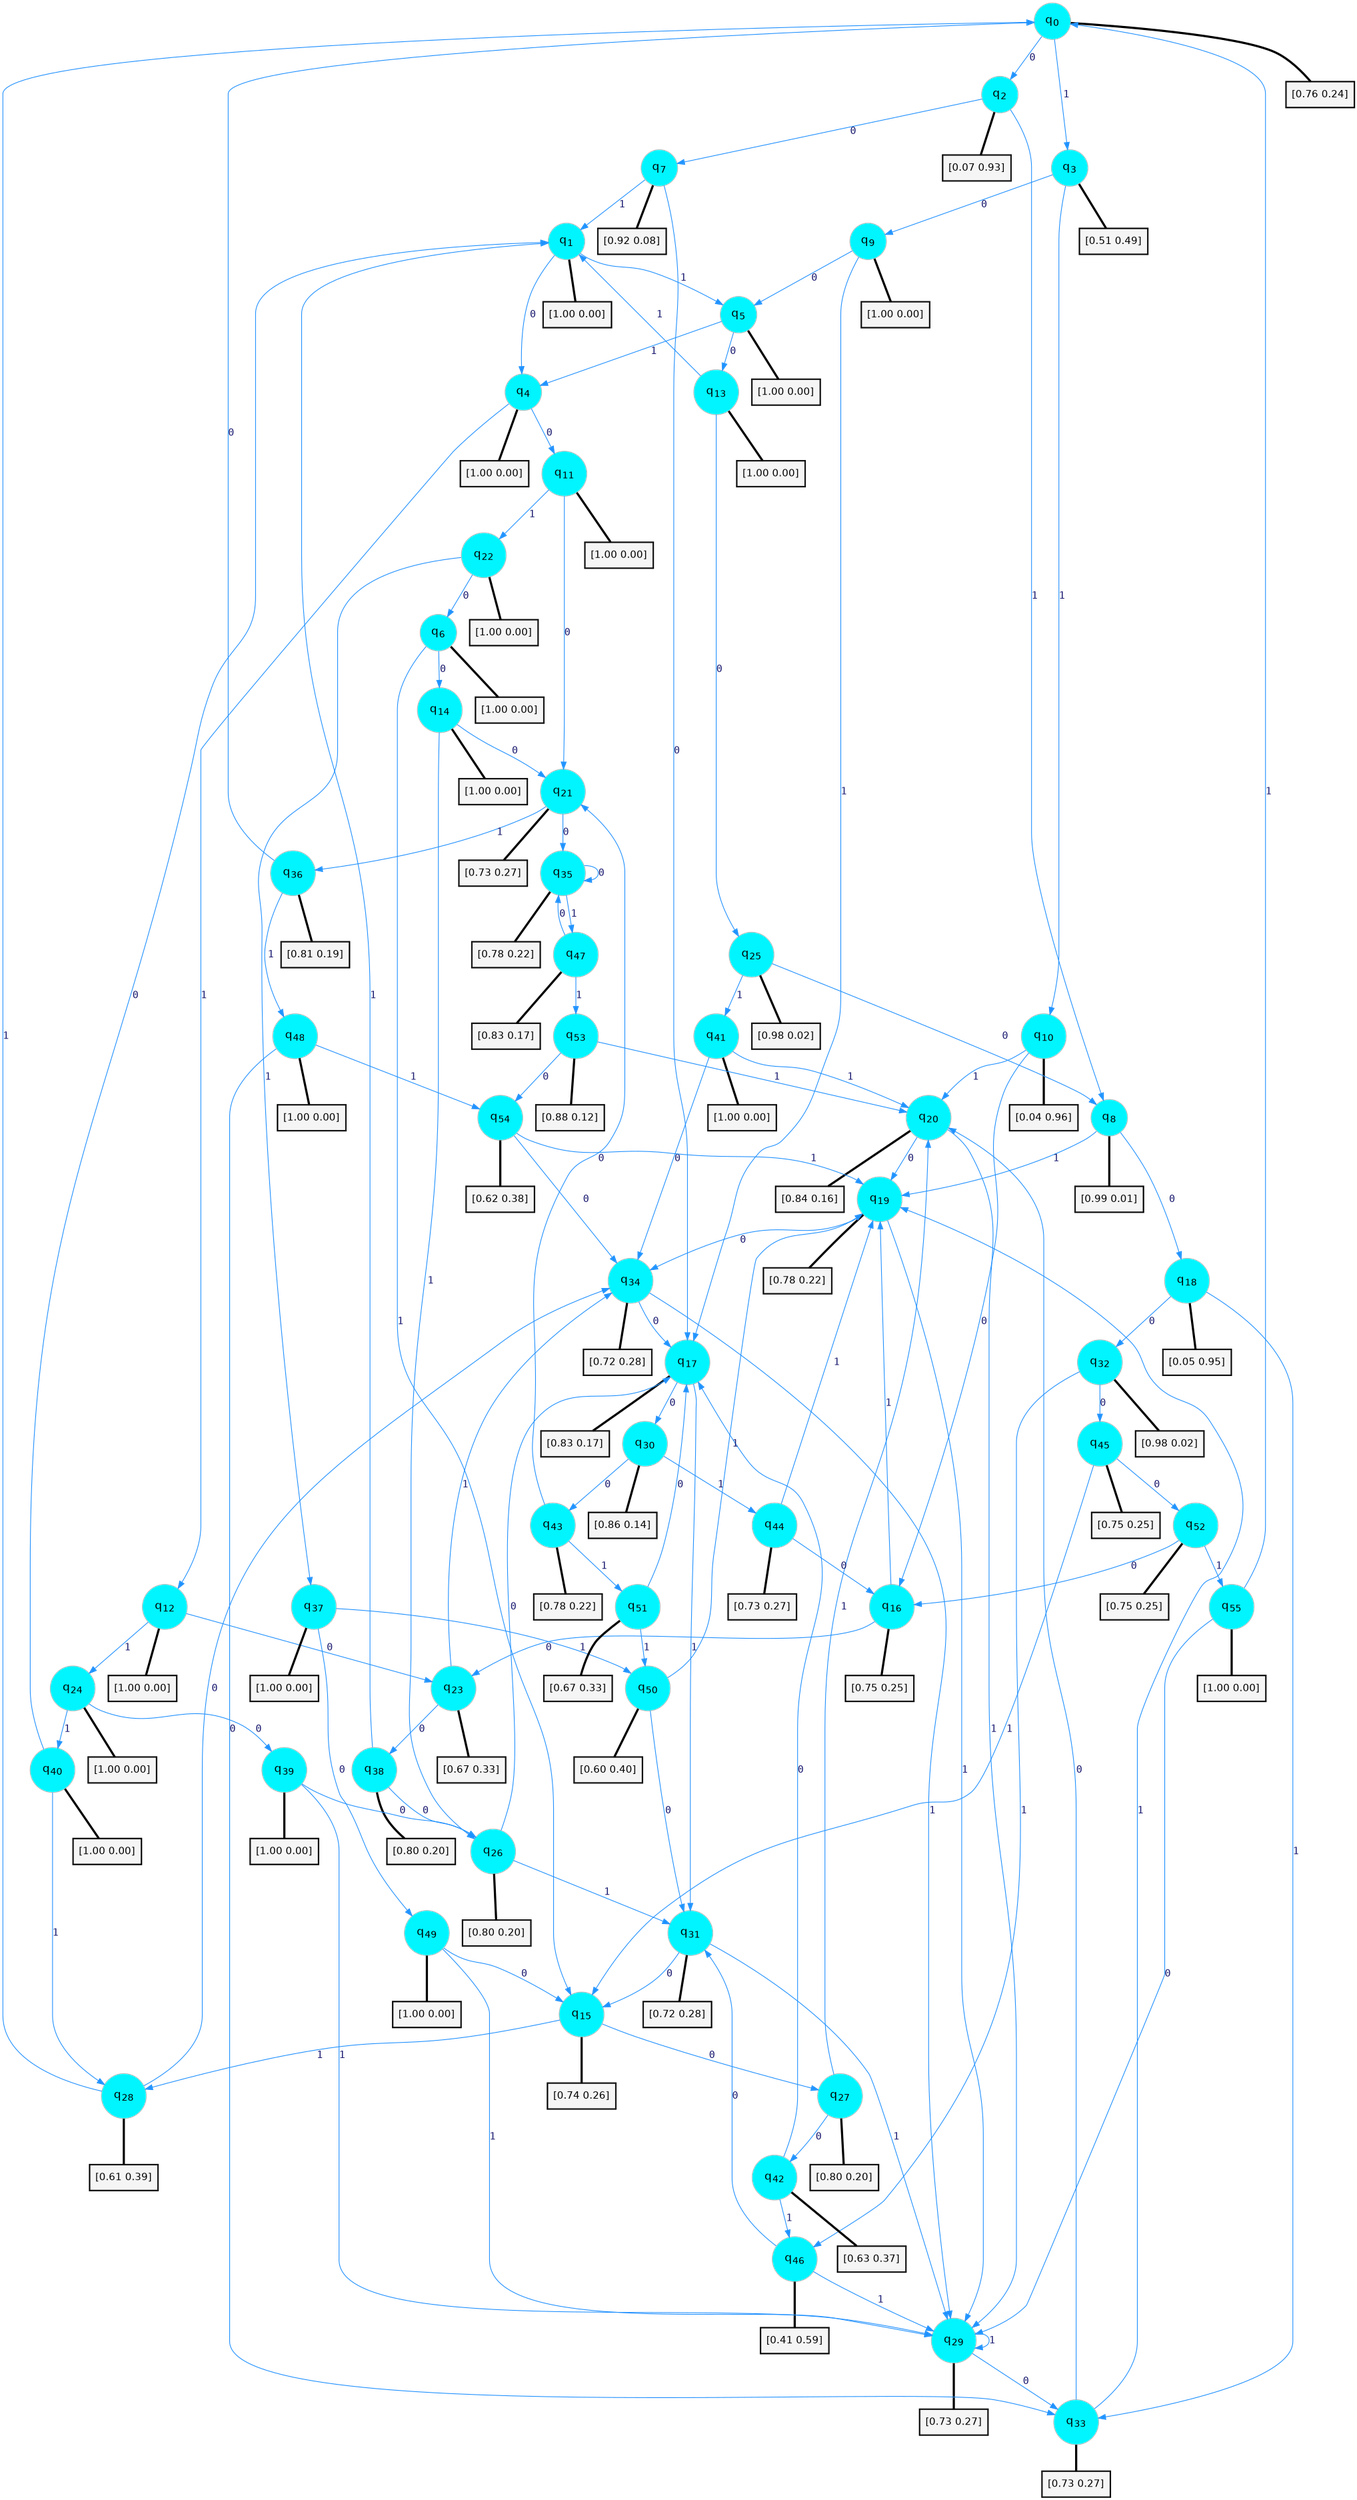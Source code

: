 digraph G {
graph [
bgcolor=transparent, dpi=300, rankdir=TD, size="40,25"];
node [
color=gray, fillcolor=turquoise1, fontcolor=black, fontname=Helvetica, fontsize=16, fontweight=bold, shape=circle, style=filled];
edge [
arrowsize=1, color=dodgerblue1, fontcolor=midnightblue, fontname=courier, fontweight=bold, penwidth=1, style=solid, weight=20];
0[label=<q<SUB>0</SUB>>];
1[label=<q<SUB>1</SUB>>];
2[label=<q<SUB>2</SUB>>];
3[label=<q<SUB>3</SUB>>];
4[label=<q<SUB>4</SUB>>];
5[label=<q<SUB>5</SUB>>];
6[label=<q<SUB>6</SUB>>];
7[label=<q<SUB>7</SUB>>];
8[label=<q<SUB>8</SUB>>];
9[label=<q<SUB>9</SUB>>];
10[label=<q<SUB>10</SUB>>];
11[label=<q<SUB>11</SUB>>];
12[label=<q<SUB>12</SUB>>];
13[label=<q<SUB>13</SUB>>];
14[label=<q<SUB>14</SUB>>];
15[label=<q<SUB>15</SUB>>];
16[label=<q<SUB>16</SUB>>];
17[label=<q<SUB>17</SUB>>];
18[label=<q<SUB>18</SUB>>];
19[label=<q<SUB>19</SUB>>];
20[label=<q<SUB>20</SUB>>];
21[label=<q<SUB>21</SUB>>];
22[label=<q<SUB>22</SUB>>];
23[label=<q<SUB>23</SUB>>];
24[label=<q<SUB>24</SUB>>];
25[label=<q<SUB>25</SUB>>];
26[label=<q<SUB>26</SUB>>];
27[label=<q<SUB>27</SUB>>];
28[label=<q<SUB>28</SUB>>];
29[label=<q<SUB>29</SUB>>];
30[label=<q<SUB>30</SUB>>];
31[label=<q<SUB>31</SUB>>];
32[label=<q<SUB>32</SUB>>];
33[label=<q<SUB>33</SUB>>];
34[label=<q<SUB>34</SUB>>];
35[label=<q<SUB>35</SUB>>];
36[label=<q<SUB>36</SUB>>];
37[label=<q<SUB>37</SUB>>];
38[label=<q<SUB>38</SUB>>];
39[label=<q<SUB>39</SUB>>];
40[label=<q<SUB>40</SUB>>];
41[label=<q<SUB>41</SUB>>];
42[label=<q<SUB>42</SUB>>];
43[label=<q<SUB>43</SUB>>];
44[label=<q<SUB>44</SUB>>];
45[label=<q<SUB>45</SUB>>];
46[label=<q<SUB>46</SUB>>];
47[label=<q<SUB>47</SUB>>];
48[label=<q<SUB>48</SUB>>];
49[label=<q<SUB>49</SUB>>];
50[label=<q<SUB>50</SUB>>];
51[label=<q<SUB>51</SUB>>];
52[label=<q<SUB>52</SUB>>];
53[label=<q<SUB>53</SUB>>];
54[label=<q<SUB>54</SUB>>];
55[label=<q<SUB>55</SUB>>];
56[label="[0.76 0.24]", shape=box,fontcolor=black, fontname=Helvetica, fontsize=14, penwidth=2, fillcolor=whitesmoke,color=black];
57[label="[1.00 0.00]", shape=box,fontcolor=black, fontname=Helvetica, fontsize=14, penwidth=2, fillcolor=whitesmoke,color=black];
58[label="[0.07 0.93]", shape=box,fontcolor=black, fontname=Helvetica, fontsize=14, penwidth=2, fillcolor=whitesmoke,color=black];
59[label="[0.51 0.49]", shape=box,fontcolor=black, fontname=Helvetica, fontsize=14, penwidth=2, fillcolor=whitesmoke,color=black];
60[label="[1.00 0.00]", shape=box,fontcolor=black, fontname=Helvetica, fontsize=14, penwidth=2, fillcolor=whitesmoke,color=black];
61[label="[1.00 0.00]", shape=box,fontcolor=black, fontname=Helvetica, fontsize=14, penwidth=2, fillcolor=whitesmoke,color=black];
62[label="[1.00 0.00]", shape=box,fontcolor=black, fontname=Helvetica, fontsize=14, penwidth=2, fillcolor=whitesmoke,color=black];
63[label="[0.92 0.08]", shape=box,fontcolor=black, fontname=Helvetica, fontsize=14, penwidth=2, fillcolor=whitesmoke,color=black];
64[label="[0.99 0.01]", shape=box,fontcolor=black, fontname=Helvetica, fontsize=14, penwidth=2, fillcolor=whitesmoke,color=black];
65[label="[1.00 0.00]", shape=box,fontcolor=black, fontname=Helvetica, fontsize=14, penwidth=2, fillcolor=whitesmoke,color=black];
66[label="[0.04 0.96]", shape=box,fontcolor=black, fontname=Helvetica, fontsize=14, penwidth=2, fillcolor=whitesmoke,color=black];
67[label="[1.00 0.00]", shape=box,fontcolor=black, fontname=Helvetica, fontsize=14, penwidth=2, fillcolor=whitesmoke,color=black];
68[label="[1.00 0.00]", shape=box,fontcolor=black, fontname=Helvetica, fontsize=14, penwidth=2, fillcolor=whitesmoke,color=black];
69[label="[1.00 0.00]", shape=box,fontcolor=black, fontname=Helvetica, fontsize=14, penwidth=2, fillcolor=whitesmoke,color=black];
70[label="[1.00 0.00]", shape=box,fontcolor=black, fontname=Helvetica, fontsize=14, penwidth=2, fillcolor=whitesmoke,color=black];
71[label="[0.74 0.26]", shape=box,fontcolor=black, fontname=Helvetica, fontsize=14, penwidth=2, fillcolor=whitesmoke,color=black];
72[label="[0.75 0.25]", shape=box,fontcolor=black, fontname=Helvetica, fontsize=14, penwidth=2, fillcolor=whitesmoke,color=black];
73[label="[0.83 0.17]", shape=box,fontcolor=black, fontname=Helvetica, fontsize=14, penwidth=2, fillcolor=whitesmoke,color=black];
74[label="[0.05 0.95]", shape=box,fontcolor=black, fontname=Helvetica, fontsize=14, penwidth=2, fillcolor=whitesmoke,color=black];
75[label="[0.78 0.22]", shape=box,fontcolor=black, fontname=Helvetica, fontsize=14, penwidth=2, fillcolor=whitesmoke,color=black];
76[label="[0.84 0.16]", shape=box,fontcolor=black, fontname=Helvetica, fontsize=14, penwidth=2, fillcolor=whitesmoke,color=black];
77[label="[0.73 0.27]", shape=box,fontcolor=black, fontname=Helvetica, fontsize=14, penwidth=2, fillcolor=whitesmoke,color=black];
78[label="[1.00 0.00]", shape=box,fontcolor=black, fontname=Helvetica, fontsize=14, penwidth=2, fillcolor=whitesmoke,color=black];
79[label="[0.67 0.33]", shape=box,fontcolor=black, fontname=Helvetica, fontsize=14, penwidth=2, fillcolor=whitesmoke,color=black];
80[label="[1.00 0.00]", shape=box,fontcolor=black, fontname=Helvetica, fontsize=14, penwidth=2, fillcolor=whitesmoke,color=black];
81[label="[0.98 0.02]", shape=box,fontcolor=black, fontname=Helvetica, fontsize=14, penwidth=2, fillcolor=whitesmoke,color=black];
82[label="[0.80 0.20]", shape=box,fontcolor=black, fontname=Helvetica, fontsize=14, penwidth=2, fillcolor=whitesmoke,color=black];
83[label="[0.80 0.20]", shape=box,fontcolor=black, fontname=Helvetica, fontsize=14, penwidth=2, fillcolor=whitesmoke,color=black];
84[label="[0.61 0.39]", shape=box,fontcolor=black, fontname=Helvetica, fontsize=14, penwidth=2, fillcolor=whitesmoke,color=black];
85[label="[0.73 0.27]", shape=box,fontcolor=black, fontname=Helvetica, fontsize=14, penwidth=2, fillcolor=whitesmoke,color=black];
86[label="[0.86 0.14]", shape=box,fontcolor=black, fontname=Helvetica, fontsize=14, penwidth=2, fillcolor=whitesmoke,color=black];
87[label="[0.72 0.28]", shape=box,fontcolor=black, fontname=Helvetica, fontsize=14, penwidth=2, fillcolor=whitesmoke,color=black];
88[label="[0.98 0.02]", shape=box,fontcolor=black, fontname=Helvetica, fontsize=14, penwidth=2, fillcolor=whitesmoke,color=black];
89[label="[0.73 0.27]", shape=box,fontcolor=black, fontname=Helvetica, fontsize=14, penwidth=2, fillcolor=whitesmoke,color=black];
90[label="[0.72 0.28]", shape=box,fontcolor=black, fontname=Helvetica, fontsize=14, penwidth=2, fillcolor=whitesmoke,color=black];
91[label="[0.78 0.22]", shape=box,fontcolor=black, fontname=Helvetica, fontsize=14, penwidth=2, fillcolor=whitesmoke,color=black];
92[label="[0.81 0.19]", shape=box,fontcolor=black, fontname=Helvetica, fontsize=14, penwidth=2, fillcolor=whitesmoke,color=black];
93[label="[1.00 0.00]", shape=box,fontcolor=black, fontname=Helvetica, fontsize=14, penwidth=2, fillcolor=whitesmoke,color=black];
94[label="[0.80 0.20]", shape=box,fontcolor=black, fontname=Helvetica, fontsize=14, penwidth=2, fillcolor=whitesmoke,color=black];
95[label="[1.00 0.00]", shape=box,fontcolor=black, fontname=Helvetica, fontsize=14, penwidth=2, fillcolor=whitesmoke,color=black];
96[label="[1.00 0.00]", shape=box,fontcolor=black, fontname=Helvetica, fontsize=14, penwidth=2, fillcolor=whitesmoke,color=black];
97[label="[1.00 0.00]", shape=box,fontcolor=black, fontname=Helvetica, fontsize=14, penwidth=2, fillcolor=whitesmoke,color=black];
98[label="[0.63 0.37]", shape=box,fontcolor=black, fontname=Helvetica, fontsize=14, penwidth=2, fillcolor=whitesmoke,color=black];
99[label="[0.78 0.22]", shape=box,fontcolor=black, fontname=Helvetica, fontsize=14, penwidth=2, fillcolor=whitesmoke,color=black];
100[label="[0.73 0.27]", shape=box,fontcolor=black, fontname=Helvetica, fontsize=14, penwidth=2, fillcolor=whitesmoke,color=black];
101[label="[0.75 0.25]", shape=box,fontcolor=black, fontname=Helvetica, fontsize=14, penwidth=2, fillcolor=whitesmoke,color=black];
102[label="[0.41 0.59]", shape=box,fontcolor=black, fontname=Helvetica, fontsize=14, penwidth=2, fillcolor=whitesmoke,color=black];
103[label="[0.83 0.17]", shape=box,fontcolor=black, fontname=Helvetica, fontsize=14, penwidth=2, fillcolor=whitesmoke,color=black];
104[label="[1.00 0.00]", shape=box,fontcolor=black, fontname=Helvetica, fontsize=14, penwidth=2, fillcolor=whitesmoke,color=black];
105[label="[1.00 0.00]", shape=box,fontcolor=black, fontname=Helvetica, fontsize=14, penwidth=2, fillcolor=whitesmoke,color=black];
106[label="[0.60 0.40]", shape=box,fontcolor=black, fontname=Helvetica, fontsize=14, penwidth=2, fillcolor=whitesmoke,color=black];
107[label="[0.67 0.33]", shape=box,fontcolor=black, fontname=Helvetica, fontsize=14, penwidth=2, fillcolor=whitesmoke,color=black];
108[label="[0.75 0.25]", shape=box,fontcolor=black, fontname=Helvetica, fontsize=14, penwidth=2, fillcolor=whitesmoke,color=black];
109[label="[0.88 0.12]", shape=box,fontcolor=black, fontname=Helvetica, fontsize=14, penwidth=2, fillcolor=whitesmoke,color=black];
110[label="[0.62 0.38]", shape=box,fontcolor=black, fontname=Helvetica, fontsize=14, penwidth=2, fillcolor=whitesmoke,color=black];
111[label="[1.00 0.00]", shape=box,fontcolor=black, fontname=Helvetica, fontsize=14, penwidth=2, fillcolor=whitesmoke,color=black];
0->2 [label=0];
0->3 [label=1];
0->56 [arrowhead=none, penwidth=3,color=black];
1->4 [label=0];
1->5 [label=1];
1->57 [arrowhead=none, penwidth=3,color=black];
2->7 [label=0];
2->8 [label=1];
2->58 [arrowhead=none, penwidth=3,color=black];
3->9 [label=0];
3->10 [label=1];
3->59 [arrowhead=none, penwidth=3,color=black];
4->11 [label=0];
4->12 [label=1];
4->60 [arrowhead=none, penwidth=3,color=black];
5->13 [label=0];
5->4 [label=1];
5->61 [arrowhead=none, penwidth=3,color=black];
6->14 [label=0];
6->15 [label=1];
6->62 [arrowhead=none, penwidth=3,color=black];
7->17 [label=0];
7->1 [label=1];
7->63 [arrowhead=none, penwidth=3,color=black];
8->18 [label=0];
8->19 [label=1];
8->64 [arrowhead=none, penwidth=3,color=black];
9->5 [label=0];
9->17 [label=1];
9->65 [arrowhead=none, penwidth=3,color=black];
10->16 [label=0];
10->20 [label=1];
10->66 [arrowhead=none, penwidth=3,color=black];
11->21 [label=0];
11->22 [label=1];
11->67 [arrowhead=none, penwidth=3,color=black];
12->23 [label=0];
12->24 [label=1];
12->68 [arrowhead=none, penwidth=3,color=black];
13->25 [label=0];
13->1 [label=1];
13->69 [arrowhead=none, penwidth=3,color=black];
14->21 [label=0];
14->26 [label=1];
14->70 [arrowhead=none, penwidth=3,color=black];
15->27 [label=0];
15->28 [label=1];
15->71 [arrowhead=none, penwidth=3,color=black];
16->23 [label=0];
16->19 [label=1];
16->72 [arrowhead=none, penwidth=3,color=black];
17->30 [label=0];
17->31 [label=1];
17->73 [arrowhead=none, penwidth=3,color=black];
18->32 [label=0];
18->33 [label=1];
18->74 [arrowhead=none, penwidth=3,color=black];
19->34 [label=0];
19->29 [label=1];
19->75 [arrowhead=none, penwidth=3,color=black];
20->19 [label=0];
20->29 [label=1];
20->76 [arrowhead=none, penwidth=3,color=black];
21->35 [label=0];
21->36 [label=1];
21->77 [arrowhead=none, penwidth=3,color=black];
22->6 [label=0];
22->37 [label=1];
22->78 [arrowhead=none, penwidth=3,color=black];
23->38 [label=0];
23->34 [label=1];
23->79 [arrowhead=none, penwidth=3,color=black];
24->39 [label=0];
24->40 [label=1];
24->80 [arrowhead=none, penwidth=3,color=black];
25->8 [label=0];
25->41 [label=1];
25->81 [arrowhead=none, penwidth=3,color=black];
26->17 [label=0];
26->31 [label=1];
26->82 [arrowhead=none, penwidth=3,color=black];
27->42 [label=0];
27->20 [label=1];
27->83 [arrowhead=none, penwidth=3,color=black];
28->34 [label=0];
28->0 [label=1];
28->84 [arrowhead=none, penwidth=3,color=black];
29->33 [label=0];
29->29 [label=1];
29->85 [arrowhead=none, penwidth=3,color=black];
30->43 [label=0];
30->44 [label=1];
30->86 [arrowhead=none, penwidth=3,color=black];
31->15 [label=0];
31->29 [label=1];
31->87 [arrowhead=none, penwidth=3,color=black];
32->45 [label=0];
32->46 [label=1];
32->88 [arrowhead=none, penwidth=3,color=black];
33->20 [label=0];
33->19 [label=1];
33->89 [arrowhead=none, penwidth=3,color=black];
34->17 [label=0];
34->29 [label=1];
34->90 [arrowhead=none, penwidth=3,color=black];
35->35 [label=0];
35->47 [label=1];
35->91 [arrowhead=none, penwidth=3,color=black];
36->0 [label=0];
36->48 [label=1];
36->92 [arrowhead=none, penwidth=3,color=black];
37->49 [label=0];
37->50 [label=1];
37->93 [arrowhead=none, penwidth=3,color=black];
38->26 [label=0];
38->1 [label=1];
38->94 [arrowhead=none, penwidth=3,color=black];
39->26 [label=0];
39->29 [label=1];
39->95 [arrowhead=none, penwidth=3,color=black];
40->1 [label=0];
40->28 [label=1];
40->96 [arrowhead=none, penwidth=3,color=black];
41->34 [label=0];
41->20 [label=1];
41->97 [arrowhead=none, penwidth=3,color=black];
42->17 [label=0];
42->46 [label=1];
42->98 [arrowhead=none, penwidth=3,color=black];
43->21 [label=0];
43->51 [label=1];
43->99 [arrowhead=none, penwidth=3,color=black];
44->16 [label=0];
44->19 [label=1];
44->100 [arrowhead=none, penwidth=3,color=black];
45->52 [label=0];
45->15 [label=1];
45->101 [arrowhead=none, penwidth=3,color=black];
46->31 [label=0];
46->29 [label=1];
46->102 [arrowhead=none, penwidth=3,color=black];
47->35 [label=0];
47->53 [label=1];
47->103 [arrowhead=none, penwidth=3,color=black];
48->33 [label=0];
48->54 [label=1];
48->104 [arrowhead=none, penwidth=3,color=black];
49->15 [label=0];
49->29 [label=1];
49->105 [arrowhead=none, penwidth=3,color=black];
50->31 [label=0];
50->19 [label=1];
50->106 [arrowhead=none, penwidth=3,color=black];
51->17 [label=0];
51->50 [label=1];
51->107 [arrowhead=none, penwidth=3,color=black];
52->16 [label=0];
52->55 [label=1];
52->108 [arrowhead=none, penwidth=3,color=black];
53->54 [label=0];
53->20 [label=1];
53->109 [arrowhead=none, penwidth=3,color=black];
54->34 [label=0];
54->19 [label=1];
54->110 [arrowhead=none, penwidth=3,color=black];
55->29 [label=0];
55->0 [label=1];
55->111 [arrowhead=none, penwidth=3,color=black];
}
